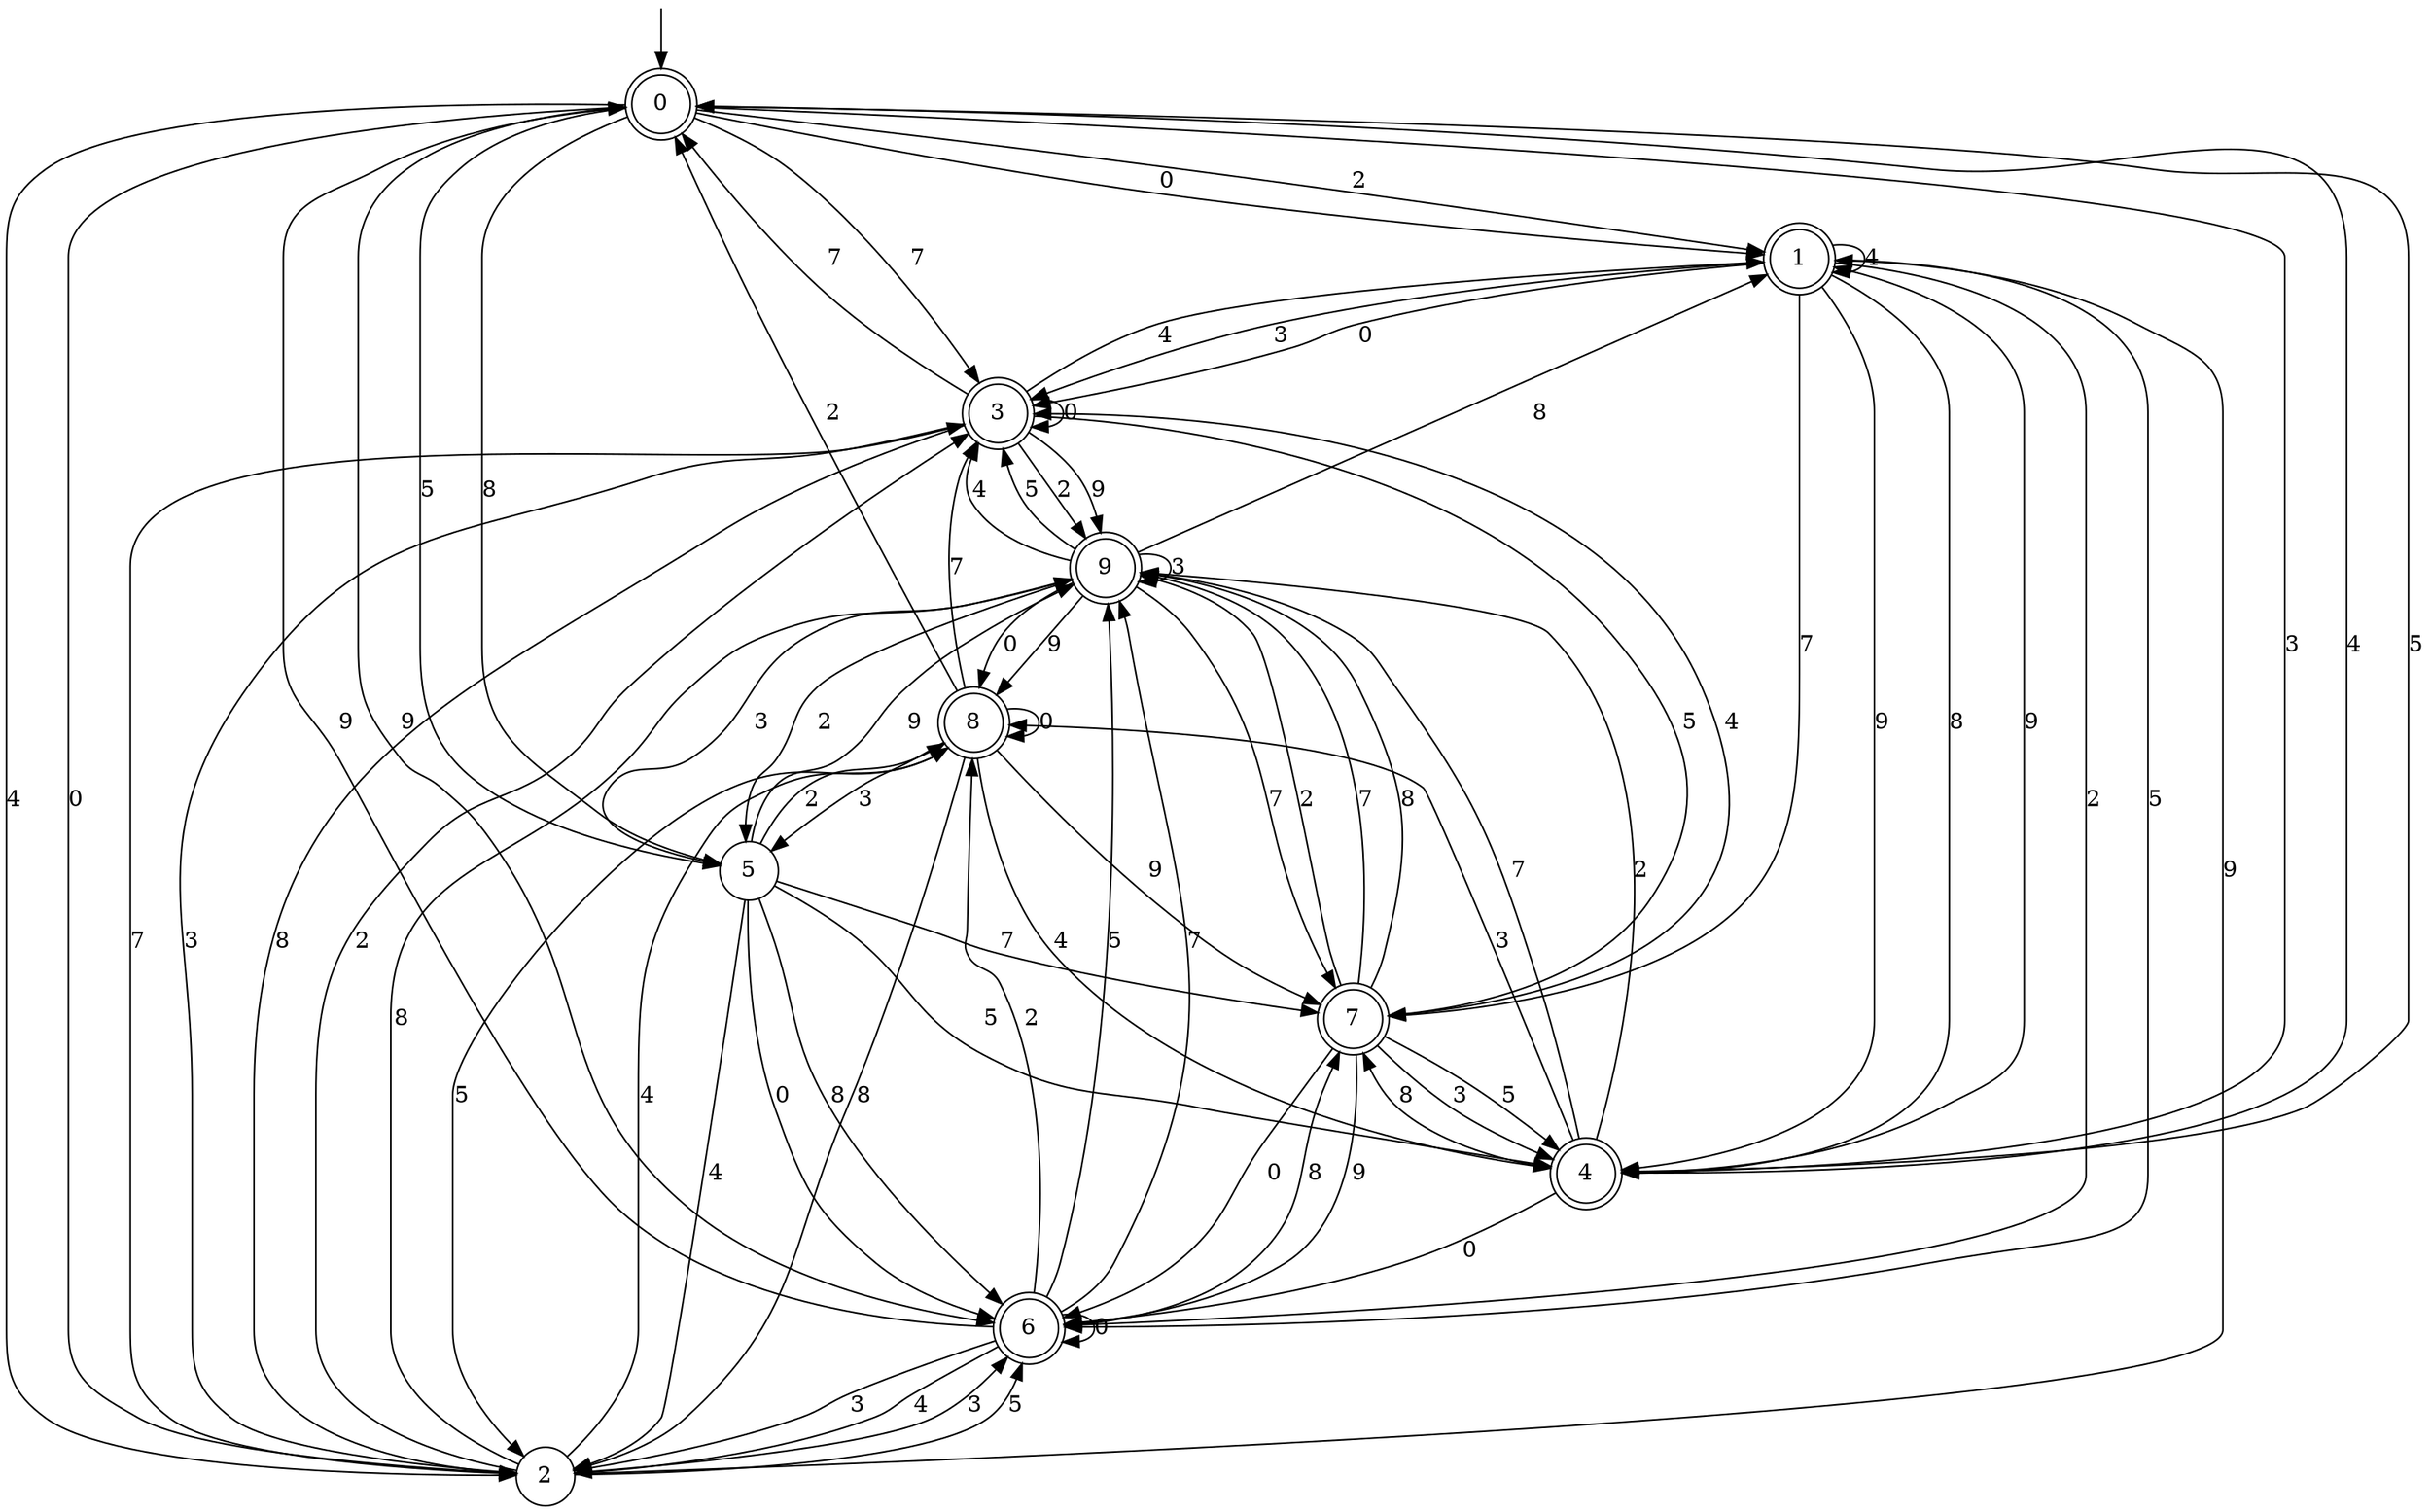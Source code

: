 digraph g {

	s0 [shape="doublecircle" label="0"];
	s1 [shape="doublecircle" label="1"];
	s2 [shape="circle" label="2"];
	s3 [shape="doublecircle" label="3"];
	s4 [shape="doublecircle" label="4"];
	s5 [shape="circle" label="5"];
	s6 [shape="doublecircle" label="6"];
	s7 [shape="doublecircle" label="7"];
	s8 [shape="doublecircle" label="8"];
	s9 [shape="doublecircle" label="9"];
	s0 -> s1 [label="2"];
	s0 -> s2 [label="4"];
	s0 -> s3 [label="7"];
	s0 -> s4 [label="3"];
	s0 -> s5 [label="5"];
	s0 -> s1 [label="0"];
	s0 -> s6 [label="9"];
	s0 -> s5 [label="8"];
	s1 -> s6 [label="2"];
	s1 -> s1 [label="4"];
	s1 -> s7 [label="7"];
	s1 -> s3 [label="3"];
	s1 -> s6 [label="5"];
	s1 -> s3 [label="0"];
	s1 -> s4 [label="9"];
	s1 -> s4 [label="8"];
	s2 -> s3 [label="2"];
	s2 -> s8 [label="4"];
	s2 -> s3 [label="7"];
	s2 -> s6 [label="3"];
	s2 -> s6 [label="5"];
	s2 -> s0 [label="0"];
	s2 -> s1 [label="9"];
	s2 -> s9 [label="8"];
	s3 -> s9 [label="2"];
	s3 -> s1 [label="4"];
	s3 -> s0 [label="7"];
	s3 -> s2 [label="3"];
	s3 -> s7 [label="5"];
	s3 -> s3 [label="0"];
	s3 -> s9 [label="9"];
	s3 -> s2 [label="8"];
	s4 -> s9 [label="2"];
	s4 -> s0 [label="4"];
	s4 -> s9 [label="7"];
	s4 -> s8 [label="3"];
	s4 -> s0 [label="5"];
	s4 -> s6 [label="0"];
	s4 -> s1 [label="9"];
	s4 -> s7 [label="8"];
	s5 -> s8 [label="2"];
	s5 -> s2 [label="4"];
	s5 -> s7 [label="7"];
	s5 -> s9 [label="3"];
	s5 -> s4 [label="5"];
	s5 -> s6 [label="0"];
	s5 -> s9 [label="9"];
	s5 -> s6 [label="8"];
	s6 -> s8 [label="2"];
	s6 -> s2 [label="4"];
	s6 -> s9 [label="7"];
	s6 -> s2 [label="3"];
	s6 -> s9 [label="5"];
	s6 -> s6 [label="0"];
	s6 -> s0 [label="9"];
	s6 -> s7 [label="8"];
	s7 -> s9 [label="2"];
	s7 -> s3 [label="4"];
	s7 -> s9 [label="7"];
	s7 -> s4 [label="3"];
	s7 -> s4 [label="5"];
	s7 -> s6 [label="0"];
	s7 -> s6 [label="9"];
	s7 -> s9 [label="8"];
	s8 -> s0 [label="2"];
	s8 -> s4 [label="4"];
	s8 -> s3 [label="7"];
	s8 -> s5 [label="3"];
	s8 -> s2 [label="5"];
	s8 -> s8 [label="0"];
	s8 -> s7 [label="9"];
	s8 -> s2 [label="8"];
	s9 -> s5 [label="2"];
	s9 -> s3 [label="4"];
	s9 -> s7 [label="7"];
	s9 -> s9 [label="3"];
	s9 -> s3 [label="5"];
	s9 -> s8 [label="0"];
	s9 -> s8 [label="9"];
	s9 -> s1 [label="8"];

__start0 [label="" shape="none" width="0" height="0"];
__start0 -> s0;

}
